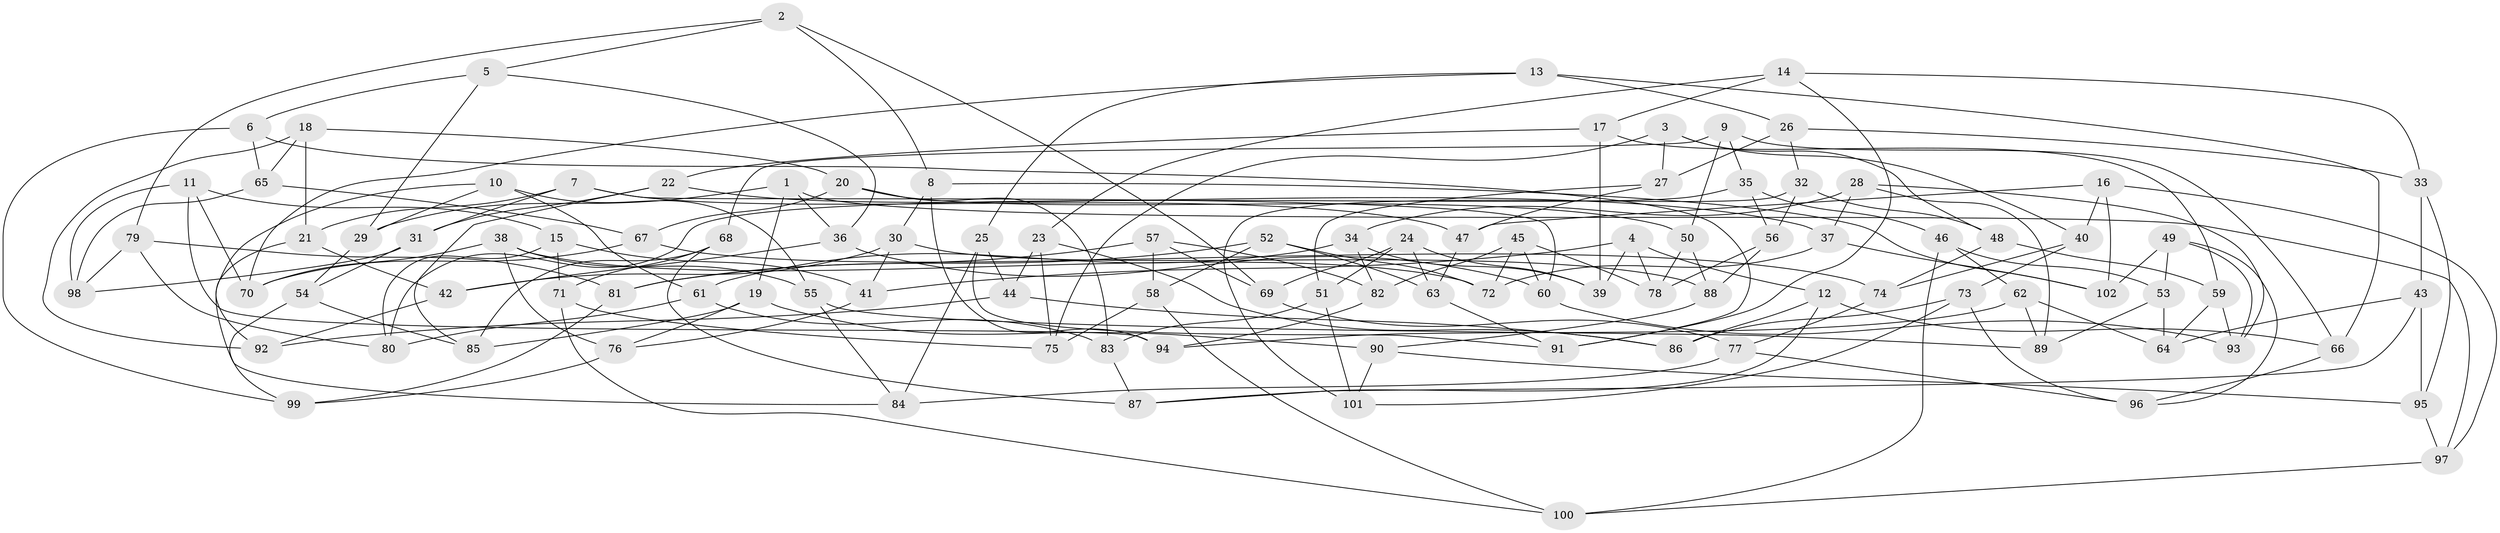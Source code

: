 // Generated by graph-tools (version 1.1) at 2025/50/03/09/25 03:50:50]
// undirected, 102 vertices, 204 edges
graph export_dot {
graph [start="1"]
  node [color=gray90,style=filled];
  1;
  2;
  3;
  4;
  5;
  6;
  7;
  8;
  9;
  10;
  11;
  12;
  13;
  14;
  15;
  16;
  17;
  18;
  19;
  20;
  21;
  22;
  23;
  24;
  25;
  26;
  27;
  28;
  29;
  30;
  31;
  32;
  33;
  34;
  35;
  36;
  37;
  38;
  39;
  40;
  41;
  42;
  43;
  44;
  45;
  46;
  47;
  48;
  49;
  50;
  51;
  52;
  53;
  54;
  55;
  56;
  57;
  58;
  59;
  60;
  61;
  62;
  63;
  64;
  65;
  66;
  67;
  68;
  69;
  70;
  71;
  72;
  73;
  74;
  75;
  76;
  77;
  78;
  79;
  80;
  81;
  82;
  83;
  84;
  85;
  86;
  87;
  88;
  89;
  90;
  91;
  92;
  93;
  94;
  95;
  96;
  97;
  98;
  99;
  100;
  101;
  102;
  1 -- 36;
  1 -- 29;
  1 -- 97;
  1 -- 19;
  2 -- 79;
  2 -- 8;
  2 -- 5;
  2 -- 69;
  3 -- 48;
  3 -- 75;
  3 -- 27;
  3 -- 40;
  4 -- 39;
  4 -- 41;
  4 -- 78;
  4 -- 12;
  5 -- 6;
  5 -- 36;
  5 -- 29;
  6 -- 65;
  6 -- 99;
  6 -- 91;
  7 -- 21;
  7 -- 47;
  7 -- 60;
  7 -- 31;
  8 -- 94;
  8 -- 102;
  8 -- 30;
  9 -- 66;
  9 -- 35;
  9 -- 50;
  9 -- 68;
  10 -- 61;
  10 -- 29;
  10 -- 92;
  10 -- 55;
  11 -- 15;
  11 -- 98;
  11 -- 70;
  11 -- 94;
  12 -- 87;
  12 -- 66;
  12 -- 86;
  13 -- 25;
  13 -- 66;
  13 -- 70;
  13 -- 26;
  14 -- 91;
  14 -- 17;
  14 -- 33;
  14 -- 23;
  15 -- 71;
  15 -- 41;
  15 -- 80;
  16 -- 40;
  16 -- 102;
  16 -- 97;
  16 -- 47;
  17 -- 39;
  17 -- 59;
  17 -- 22;
  18 -- 65;
  18 -- 20;
  18 -- 21;
  18 -- 92;
  19 -- 90;
  19 -- 85;
  19 -- 76;
  20 -- 67;
  20 -- 83;
  20 -- 50;
  21 -- 42;
  21 -- 84;
  22 -- 85;
  22 -- 31;
  22 -- 37;
  23 -- 44;
  23 -- 86;
  23 -- 75;
  24 -- 51;
  24 -- 63;
  24 -- 39;
  24 -- 69;
  25 -- 44;
  25 -- 84;
  25 -- 91;
  26 -- 32;
  26 -- 27;
  26 -- 33;
  27 -- 51;
  27 -- 47;
  28 -- 37;
  28 -- 93;
  28 -- 34;
  28 -- 89;
  29 -- 54;
  30 -- 41;
  30 -- 88;
  30 -- 42;
  31 -- 54;
  31 -- 98;
  32 -- 101;
  32 -- 48;
  32 -- 56;
  33 -- 43;
  33 -- 95;
  34 -- 61;
  34 -- 82;
  34 -- 39;
  35 -- 46;
  35 -- 80;
  35 -- 56;
  36 -- 60;
  36 -- 42;
  37 -- 72;
  37 -- 102;
  38 -- 72;
  38 -- 70;
  38 -- 76;
  38 -- 55;
  40 -- 74;
  40 -- 73;
  41 -- 76;
  42 -- 92;
  43 -- 64;
  43 -- 87;
  43 -- 95;
  44 -- 86;
  44 -- 92;
  45 -- 60;
  45 -- 72;
  45 -- 82;
  45 -- 78;
  46 -- 53;
  46 -- 100;
  46 -- 62;
  47 -- 63;
  48 -- 59;
  48 -- 74;
  49 -- 53;
  49 -- 102;
  49 -- 93;
  49 -- 96;
  50 -- 88;
  50 -- 78;
  51 -- 83;
  51 -- 101;
  52 -- 72;
  52 -- 63;
  52 -- 81;
  52 -- 58;
  53 -- 89;
  53 -- 64;
  54 -- 99;
  54 -- 85;
  55 -- 84;
  55 -- 89;
  56 -- 78;
  56 -- 88;
  57 -- 58;
  57 -- 81;
  57 -- 82;
  57 -- 69;
  58 -- 75;
  58 -- 100;
  59 -- 93;
  59 -- 64;
  60 -- 93;
  61 -- 83;
  61 -- 80;
  62 -- 94;
  62 -- 64;
  62 -- 89;
  63 -- 91;
  65 -- 67;
  65 -- 98;
  66 -- 96;
  67 -- 74;
  67 -- 70;
  68 -- 85;
  68 -- 71;
  68 -- 87;
  69 -- 77;
  71 -- 75;
  71 -- 100;
  73 -- 101;
  73 -- 96;
  73 -- 86;
  74 -- 77;
  76 -- 99;
  77 -- 84;
  77 -- 96;
  79 -- 98;
  79 -- 81;
  79 -- 80;
  81 -- 99;
  82 -- 94;
  83 -- 87;
  88 -- 90;
  90 -- 101;
  90 -- 95;
  95 -- 97;
  97 -- 100;
}
